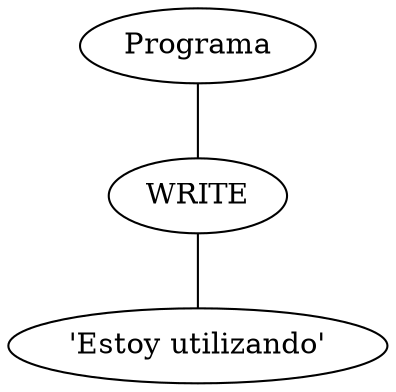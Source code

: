graph G {nodo_programa [label="Programa"]
nodo_1077254329 [label="WRITE"]
nodo_programa -- nodo_1077254329
nodo_440038503 [label="'Estoy utilizando'"]
nodo_1077254329 -- nodo_440038503
}
